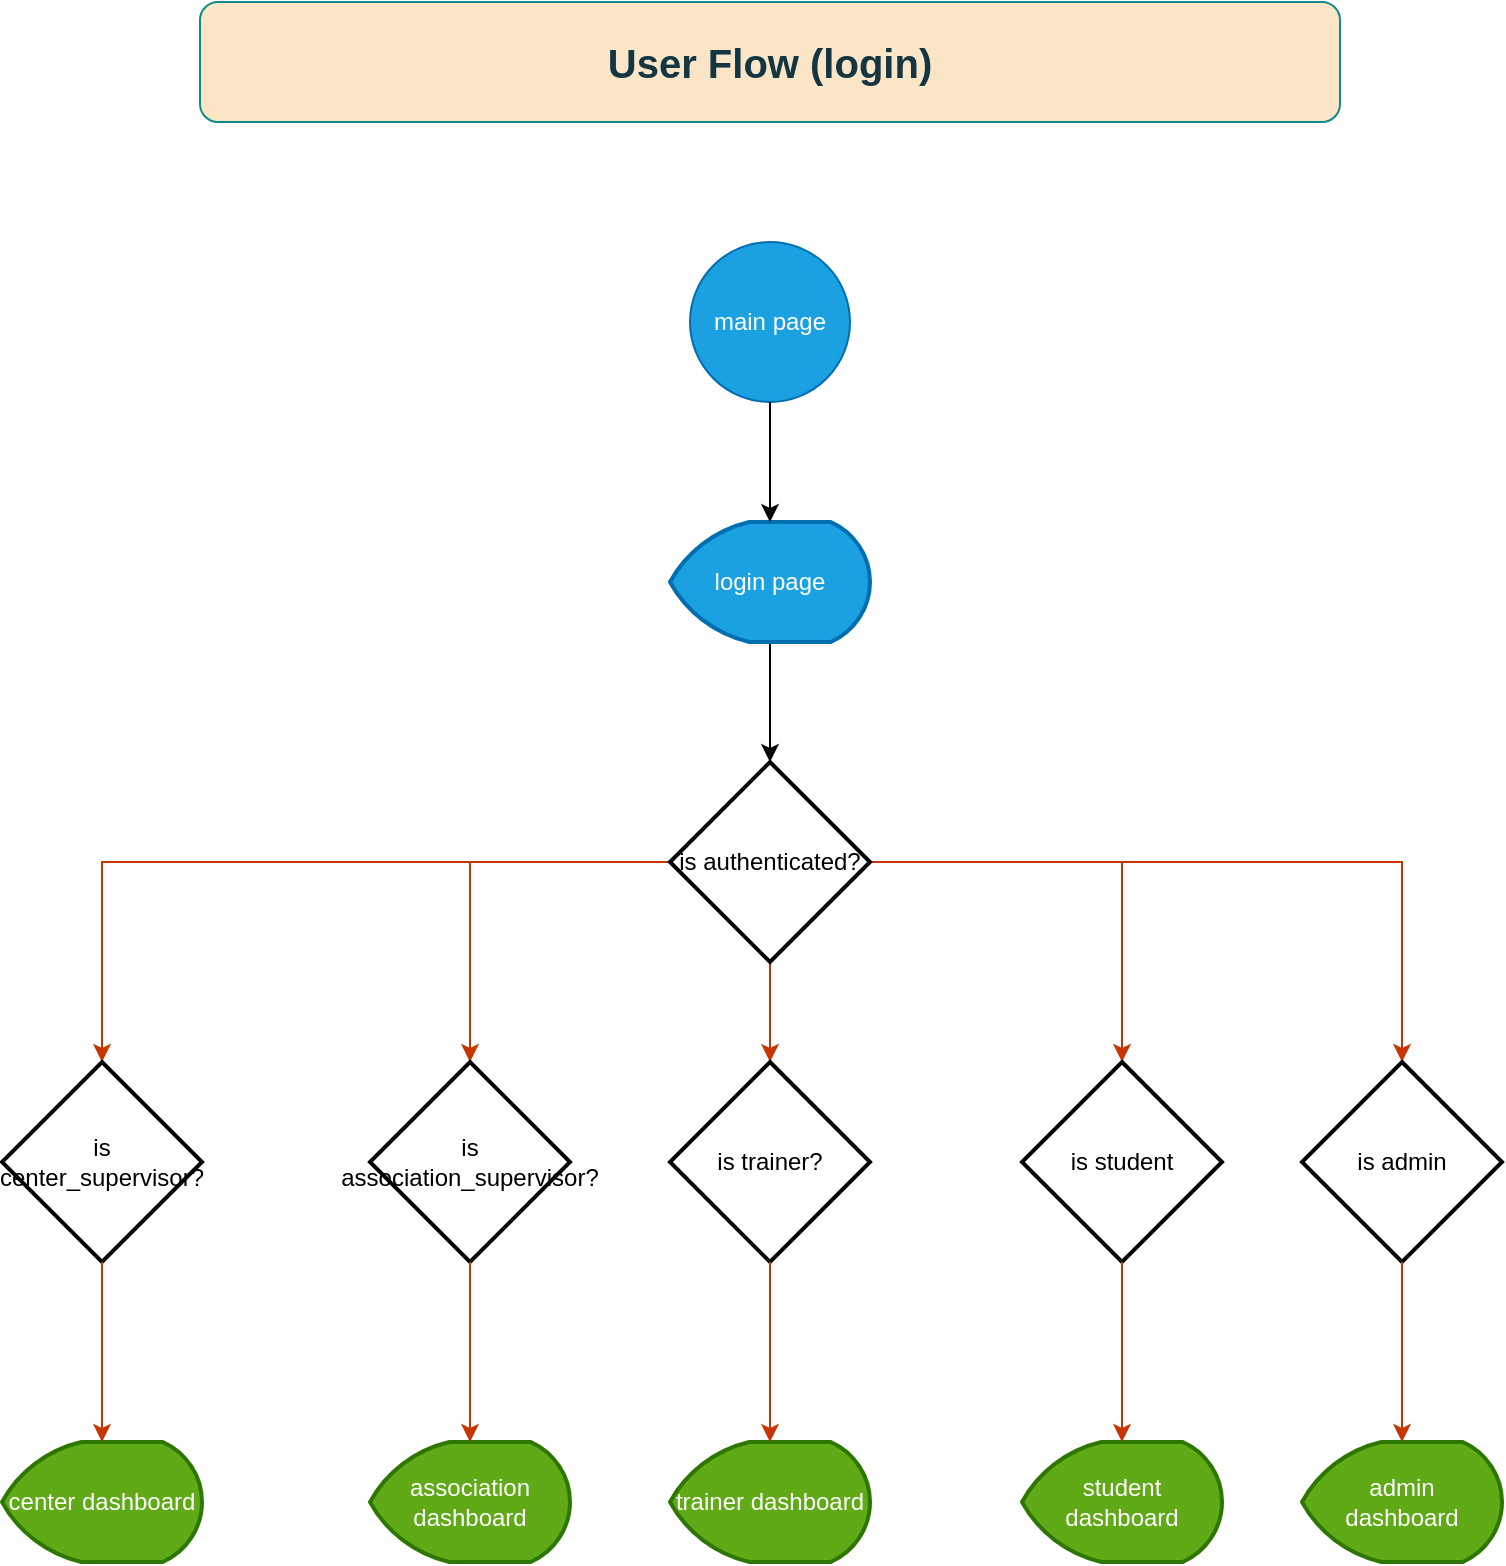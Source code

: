 <mxfile version="24.7.8">
  <diagram name="Page-1" id="ILwAnYFFDMGD3BkJSSbS">
    <mxGraphModel dx="1320" dy="884" grid="1" gridSize="10" guides="1" tooltips="1" connect="1" arrows="1" fold="1" page="1" pageScale="1" pageWidth="827" pageHeight="1169" background="none" math="0" shadow="0">
      <root>
        <mxCell id="0" />
        <mxCell id="1" parent="0" />
        <mxCell id="XJTVWw9fIp58FIYuryTz-1" value="&lt;b&gt;&lt;font style=&quot;font-size: 20px;&quot;&gt;User Flow (login)&lt;/font&gt;&lt;/b&gt;" style="rounded=1;whiteSpace=wrap;html=1;labelBackgroundColor=none;fillColor=#FAE5C7;strokeColor=#0F8B8D;fontColor=#143642;" vertex="1" parent="1">
          <mxGeometry x="129" y="30" width="570" height="60" as="geometry" />
        </mxCell>
        <mxCell id="XJTVWw9fIp58FIYuryTz-2" value="main page" style="ellipse;whiteSpace=wrap;html=1;aspect=fixed;fillColor=#1ba1e2;fontColor=#ffffff;strokeColor=#006EAF;" vertex="1" parent="1">
          <mxGeometry x="374" y="150" width="80" height="80" as="geometry" />
        </mxCell>
        <mxCell id="XJTVWw9fIp58FIYuryTz-6" value="" style="edgeStyle=orthogonalEdgeStyle;rounded=0;orthogonalLoop=1;jettySize=auto;html=1;" edge="1" parent="1" source="XJTVWw9fIp58FIYuryTz-3" target="XJTVWw9fIp58FIYuryTz-5">
          <mxGeometry relative="1" as="geometry" />
        </mxCell>
        <mxCell id="XJTVWw9fIp58FIYuryTz-3" value="login page" style="strokeWidth=2;html=1;shape=mxgraph.flowchart.display;whiteSpace=wrap;fillColor=#1ba1e2;fontColor=#ffffff;strokeColor=#006EAF;" vertex="1" parent="1">
          <mxGeometry x="364" y="290" width="100" height="60" as="geometry" />
        </mxCell>
        <mxCell id="XJTVWw9fIp58FIYuryTz-4" style="edgeStyle=orthogonalEdgeStyle;rounded=0;orthogonalLoop=1;jettySize=auto;html=1;entryX=0.5;entryY=0;entryDx=0;entryDy=0;entryPerimeter=0;" edge="1" parent="1" source="XJTVWw9fIp58FIYuryTz-2" target="XJTVWw9fIp58FIYuryTz-3">
          <mxGeometry relative="1" as="geometry" />
        </mxCell>
        <mxCell id="XJTVWw9fIp58FIYuryTz-31" style="edgeStyle=orthogonalEdgeStyle;rounded=0;orthogonalLoop=1;jettySize=auto;html=1;entryX=0.5;entryY=0;entryDx=0;entryDy=0;fillColor=#fa6800;strokeColor=#C73500;" edge="1" parent="1" source="XJTVWw9fIp58FIYuryTz-5" target="XJTVWw9fIp58FIYuryTz-27">
          <mxGeometry relative="1" as="geometry" />
        </mxCell>
        <mxCell id="XJTVWw9fIp58FIYuryTz-32" style="edgeStyle=orthogonalEdgeStyle;rounded=0;orthogonalLoop=1;jettySize=auto;html=1;entryX=0.5;entryY=0;entryDx=0;entryDy=0;fillColor=#fa6800;strokeColor=#C73500;" edge="1" parent="1" source="XJTVWw9fIp58FIYuryTz-5" target="XJTVWw9fIp58FIYuryTz-23">
          <mxGeometry relative="1" as="geometry" />
        </mxCell>
        <mxCell id="XJTVWw9fIp58FIYuryTz-33" style="edgeStyle=orthogonalEdgeStyle;rounded=0;orthogonalLoop=1;jettySize=auto;html=1;entryX=0.5;entryY=0;entryDx=0;entryDy=0;fillColor=#fa6800;strokeColor=#C73500;" edge="1" parent="1" source="XJTVWw9fIp58FIYuryTz-5" target="XJTVWw9fIp58FIYuryTz-17">
          <mxGeometry relative="1" as="geometry" />
        </mxCell>
        <mxCell id="XJTVWw9fIp58FIYuryTz-34" style="edgeStyle=orthogonalEdgeStyle;rounded=0;orthogonalLoop=1;jettySize=auto;html=1;entryX=0.5;entryY=0;entryDx=0;entryDy=0;fillColor=#fa6800;strokeColor=#C73500;" edge="1" parent="1" source="XJTVWw9fIp58FIYuryTz-5" target="XJTVWw9fIp58FIYuryTz-13">
          <mxGeometry relative="1" as="geometry" />
        </mxCell>
        <mxCell id="XJTVWw9fIp58FIYuryTz-35" style="edgeStyle=orthogonalEdgeStyle;rounded=0;orthogonalLoop=1;jettySize=auto;html=1;fillColor=#fa6800;strokeColor=#C73500;" edge="1" parent="1" source="XJTVWw9fIp58FIYuryTz-5" target="XJTVWw9fIp58FIYuryTz-9">
          <mxGeometry relative="1" as="geometry" />
        </mxCell>
        <mxCell id="XJTVWw9fIp58FIYuryTz-5" value="is authenticated?" style="rhombus;whiteSpace=wrap;html=1;strokeWidth=2;" vertex="1" parent="1">
          <mxGeometry x="364" y="410" width="100" height="100" as="geometry" />
        </mxCell>
        <mxCell id="XJTVWw9fIp58FIYuryTz-9" value="&lt;font style=&quot;font-size: 12px;&quot;&gt;is center_supervisor?&lt;/font&gt;" style="rhombus;whiteSpace=wrap;html=1;strokeWidth=2;fontSize=12;" vertex="1" parent="1">
          <mxGeometry x="30" y="560" width="100" height="100" as="geometry" />
        </mxCell>
        <mxCell id="XJTVWw9fIp58FIYuryTz-11" value="center dashboard" style="strokeWidth=2;html=1;shape=mxgraph.flowchart.display;whiteSpace=wrap;fillColor=#60a917;fontColor=#ffffff;strokeColor=#2D7600;" vertex="1" parent="1">
          <mxGeometry x="30" y="750" width="100" height="60" as="geometry" />
        </mxCell>
        <mxCell id="XJTVWw9fIp58FIYuryTz-12" style="edgeStyle=orthogonalEdgeStyle;rounded=0;orthogonalLoop=1;jettySize=auto;html=1;entryX=0.5;entryY=0;entryDx=0;entryDy=0;entryPerimeter=0;fillColor=#fa6800;strokeColor=#C73500;" edge="1" parent="1" source="XJTVWw9fIp58FIYuryTz-9" target="XJTVWw9fIp58FIYuryTz-11">
          <mxGeometry relative="1" as="geometry" />
        </mxCell>
        <mxCell id="XJTVWw9fIp58FIYuryTz-13" value="is association_supervisor?" style="rhombus;whiteSpace=wrap;html=1;strokeWidth=2;" vertex="1" parent="1">
          <mxGeometry x="214" y="560" width="100" height="100" as="geometry" />
        </mxCell>
        <mxCell id="XJTVWw9fIp58FIYuryTz-15" value="association dashboard" style="strokeWidth=2;html=1;shape=mxgraph.flowchart.display;whiteSpace=wrap;fillColor=#60a917;fontColor=#ffffff;strokeColor=#2D7600;" vertex="1" parent="1">
          <mxGeometry x="214" y="750" width="100" height="60" as="geometry" />
        </mxCell>
        <mxCell id="XJTVWw9fIp58FIYuryTz-17" value="is trainer?" style="rhombus;whiteSpace=wrap;html=1;strokeWidth=2;" vertex="1" parent="1">
          <mxGeometry x="364" y="560" width="100" height="100" as="geometry" />
        </mxCell>
        <mxCell id="XJTVWw9fIp58FIYuryTz-18" value="trainer dashboard" style="strokeWidth=2;html=1;shape=mxgraph.flowchart.display;whiteSpace=wrap;fillColor=#60a917;fontColor=#ffffff;strokeColor=#2D7600;" vertex="1" parent="1">
          <mxGeometry x="364" y="750" width="100" height="60" as="geometry" />
        </mxCell>
        <mxCell id="XJTVWw9fIp58FIYuryTz-23" value="is student" style="rhombus;whiteSpace=wrap;html=1;strokeWidth=2;" vertex="1" parent="1">
          <mxGeometry x="540" y="560" width="100" height="100" as="geometry" />
        </mxCell>
        <mxCell id="XJTVWw9fIp58FIYuryTz-25" value="student dashboard" style="strokeWidth=2;html=1;shape=mxgraph.flowchart.display;whiteSpace=wrap;fillColor=#60a917;fontColor=#ffffff;strokeColor=#2D7600;" vertex="1" parent="1">
          <mxGeometry x="540" y="750" width="100" height="60" as="geometry" />
        </mxCell>
        <mxCell id="XJTVWw9fIp58FIYuryTz-27" value="is admin" style="rhombus;whiteSpace=wrap;html=1;strokeWidth=2;" vertex="1" parent="1">
          <mxGeometry x="680" y="560" width="100" height="100" as="geometry" />
        </mxCell>
        <mxCell id="XJTVWw9fIp58FIYuryTz-28" value="admin&lt;div&gt;dashboard&lt;/div&gt;" style="strokeWidth=2;html=1;shape=mxgraph.flowchart.display;whiteSpace=wrap;fillColor=#60a917;fontColor=#ffffff;strokeColor=#2D7600;" vertex="1" parent="1">
          <mxGeometry x="680" y="750" width="100" height="60" as="geometry" />
        </mxCell>
        <mxCell id="XJTVWw9fIp58FIYuryTz-36" style="edgeStyle=orthogonalEdgeStyle;rounded=0;orthogonalLoop=1;jettySize=auto;html=1;entryX=0.5;entryY=0;entryDx=0;entryDy=0;entryPerimeter=0;fillColor=#fa6800;strokeColor=#C73500;" edge="1" parent="1" source="XJTVWw9fIp58FIYuryTz-13" target="XJTVWw9fIp58FIYuryTz-15">
          <mxGeometry relative="1" as="geometry" />
        </mxCell>
        <mxCell id="XJTVWw9fIp58FIYuryTz-37" style="edgeStyle=orthogonalEdgeStyle;rounded=0;orthogonalLoop=1;jettySize=auto;html=1;entryX=0.5;entryY=0;entryDx=0;entryDy=0;entryPerimeter=0;fillColor=#fa6800;strokeColor=#C73500;" edge="1" parent="1" source="XJTVWw9fIp58FIYuryTz-17" target="XJTVWw9fIp58FIYuryTz-18">
          <mxGeometry relative="1" as="geometry" />
        </mxCell>
        <mxCell id="XJTVWw9fIp58FIYuryTz-38" style="edgeStyle=orthogonalEdgeStyle;rounded=0;orthogonalLoop=1;jettySize=auto;html=1;entryX=0.5;entryY=0;entryDx=0;entryDy=0;entryPerimeter=0;fillColor=#fa6800;strokeColor=#C73500;" edge="1" parent="1" source="XJTVWw9fIp58FIYuryTz-23" target="XJTVWw9fIp58FIYuryTz-25">
          <mxGeometry relative="1" as="geometry" />
        </mxCell>
        <mxCell id="XJTVWw9fIp58FIYuryTz-39" style="edgeStyle=orthogonalEdgeStyle;rounded=0;orthogonalLoop=1;jettySize=auto;html=1;entryX=0.5;entryY=0;entryDx=0;entryDy=0;entryPerimeter=0;fillColor=#fa6800;strokeColor=#C73500;" edge="1" parent="1" source="XJTVWw9fIp58FIYuryTz-27" target="XJTVWw9fIp58FIYuryTz-28">
          <mxGeometry relative="1" as="geometry" />
        </mxCell>
      </root>
    </mxGraphModel>
  </diagram>
</mxfile>
